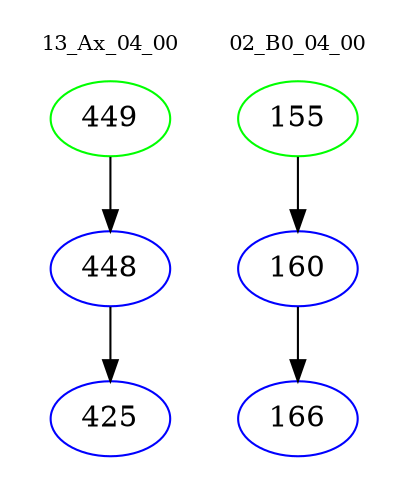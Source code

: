 digraph{
subgraph cluster_0 {
color = white
label = "13_Ax_04_00";
fontsize=10;
T0_449 [label="449", color="green"]
T0_449 -> T0_448 [color="black"]
T0_448 [label="448", color="blue"]
T0_448 -> T0_425 [color="black"]
T0_425 [label="425", color="blue"]
}
subgraph cluster_1 {
color = white
label = "02_B0_04_00";
fontsize=10;
T1_155 [label="155", color="green"]
T1_155 -> T1_160 [color="black"]
T1_160 [label="160", color="blue"]
T1_160 -> T1_166 [color="black"]
T1_166 [label="166", color="blue"]
}
}

